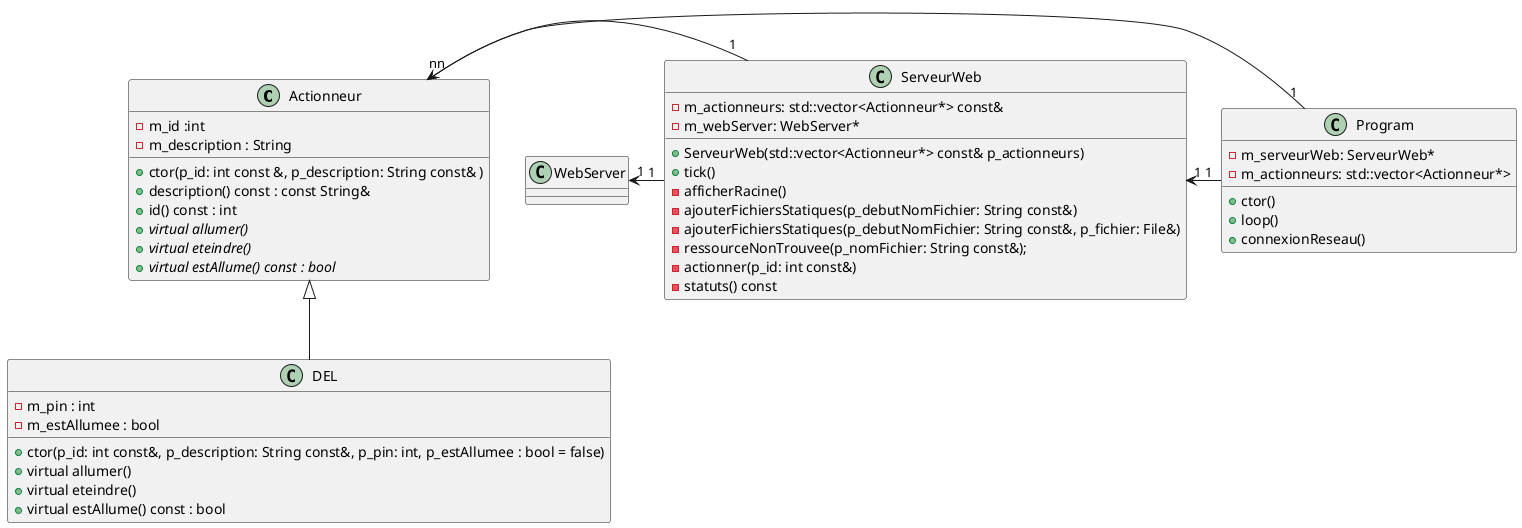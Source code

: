 @startuml diagramme_classes_Actionneurs


class Actionneur {
    + ctor(p_id: int const &, p_description: String const& )
    + description() const : const String&
    + id() const : int
    + virtual allumer() {abstract}
    + virtual eteindre() {abstract}
    + virtual estAllume() const : bool {abstract}
    - m_id :int
    - m_description : String
}

class DEL {
    + ctor(p_id: int const&, p_description: String const&, p_pin: int, p_estAllumee : bool = false)
    + virtual allumer()
    + virtual eteindre()
    + virtual estAllume() const : bool

    - m_pin : int
    - m_estAllumee : bool
}

Actionneur <|-- DEL


class Program {
    + ctor()
    + loop()
    + connexionReseau()

    - m_serveurWeb: ServeurWeb*
    - m_actionneurs: std::vector<Actionneur*>
}

class ServeurWeb {
    + ServeurWeb(std::vector<Actionneur*> const& p_actionneurs)
    + tick()

    - m_actionneurs: std::vector<Actionneur*> const&
    - m_webServer: WebServer*
    - afficherRacine()
    - ajouterFichiersStatiques(p_debutNomFichier: String const&)
    - ajouterFichiersStatiques(p_debutNomFichier: String const&, p_fichier: File&)
    - ressourceNonTrouvee(p_nomFichier: String const&);
    - actionner(p_id: int const&)
    - statuts() const
}

Program "1" -right-> "n" Actionneur
Program "1" -left-> "1" ServeurWeb
ServeurWeb "1" -left-> "1" WebServer
ServeurWeb "1" -left-> "n" Actionneur

@enduml